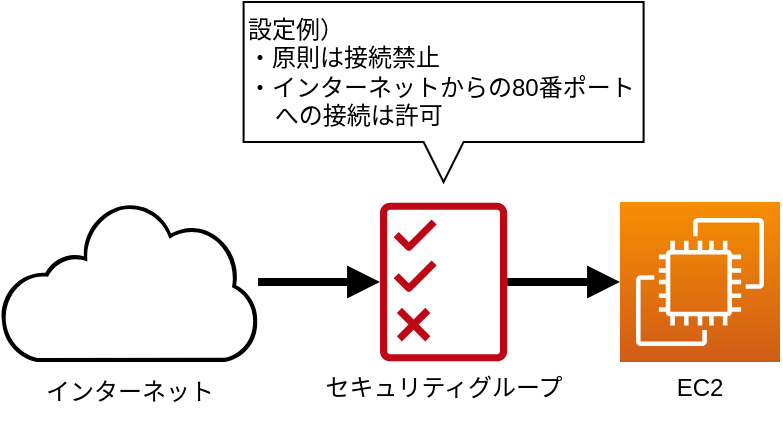 <mxfile version="16.0.0" type="device" pages="2"><diagram id="HohJUpVVDJTu2kTBGfe3" name="inbound"><mxGraphModel dx="934" dy="825" grid="1" gridSize="10" guides="1" tooltips="1" connect="1" arrows="1" fold="1" page="1" pageScale="1" pageWidth="500" pageHeight="300" math="0" shadow="0"><root><mxCell id="0"/><mxCell id="1" parent="0"/><mxCell id="7N7p3FnPZsRlD-uXLQ9X-1" value="" style="sketch=0;points=[[0,0,0],[0.25,0,0],[0.5,0,0],[0.75,0,0],[1,0,0],[0,1,0],[0.25,1,0],[0.5,1,0],[0.75,1,0],[1,1,0],[0,0.25,0],[0,0.5,0],[0,0.75,0],[1,0.25,0],[1,0.5,0],[1,0.75,0]];outlineConnect=0;fontColor=#232F3E;gradientColor=#F78E04;gradientDirection=north;fillColor=#D05C17;strokeColor=#ffffff;dashed=0;verticalLabelPosition=bottom;verticalAlign=top;align=center;html=1;fontSize=12;fontStyle=0;aspect=fixed;shape=mxgraph.aws4.resourceIcon;resIcon=mxgraph.aws4.ec2;" parent="1" vertex="1"><mxGeometry x="340" y="140" width="80" height="80" as="geometry"/></mxCell><mxCell id="7N7p3FnPZsRlD-uXLQ9X-2" value="EC2" style="text;html=1;strokeColor=none;fillColor=none;align=center;verticalAlign=middle;whiteSpace=wrap;rounded=0;" parent="1" vertex="1"><mxGeometry x="340" y="218" width="80" height="30" as="geometry"/></mxCell><mxCell id="7N7p3FnPZsRlD-uXLQ9X-10" style="edgeStyle=orthogonalEdgeStyle;rounded=0;orthogonalLoop=1;jettySize=auto;html=1;entryX=0;entryY=0.5;entryDx=0;entryDy=0;entryPerimeter=0;strokeWidth=4;endArrow=block;endFill=1;" parent="1" source="7N7p3FnPZsRlD-uXLQ9X-3" target="7N7p3FnPZsRlD-uXLQ9X-1" edge="1"><mxGeometry relative="1" as="geometry"/></mxCell><mxCell id="7N7p3FnPZsRlD-uXLQ9X-3" value="" style="sketch=0;outlineConnect=0;fontColor=#232F3E;gradientColor=none;fillColor=#BF0816;strokeColor=none;dashed=0;verticalLabelPosition=bottom;verticalAlign=top;align=center;html=1;fontSize=12;fontStyle=0;aspect=fixed;pointerEvents=1;shape=mxgraph.aws4.permissions;" parent="1" vertex="1"><mxGeometry x="220" y="140" width="63.59" height="80" as="geometry"/></mxCell><mxCell id="7N7p3FnPZsRlD-uXLQ9X-9" style="edgeStyle=orthogonalEdgeStyle;rounded=0;orthogonalLoop=1;jettySize=auto;html=1;strokeWidth=4;endArrow=block;endFill=1;" parent="1" source="7N7p3FnPZsRlD-uXLQ9X-6" target="7N7p3FnPZsRlD-uXLQ9X-3" edge="1"><mxGeometry relative="1" as="geometry"/></mxCell><mxCell id="7N7p3FnPZsRlD-uXLQ9X-6" value="" style="sketch=0;aspect=fixed;pointerEvents=1;shadow=0;dashed=0;html=1;strokeColor=none;labelPosition=center;verticalLabelPosition=bottom;verticalAlign=top;align=center;fillColor=#000000;shape=mxgraph.mscae.enterprise.internet_hollow" parent="1" vertex="1"><mxGeometry x="30" y="140" width="129.03" height="80" as="geometry"/></mxCell><mxCell id="7N7p3FnPZsRlD-uXLQ9X-7" value="インターネット" style="text;html=1;strokeColor=none;fillColor=none;align=center;verticalAlign=middle;whiteSpace=wrap;rounded=0;" parent="1" vertex="1"><mxGeometry x="30" y="220" width="130" height="30" as="geometry"/></mxCell><mxCell id="7N7p3FnPZsRlD-uXLQ9X-8" value="セキュリティグループ" style="text;html=1;strokeColor=none;fillColor=none;align=center;verticalAlign=middle;whiteSpace=wrap;rounded=0;" parent="1" vertex="1"><mxGeometry x="186.8" y="218" width="130" height="30" as="geometry"/></mxCell><mxCell id="n2AuhjMomNTuC16riMfX-1" value="設定例）&lt;br&gt;・原則は接続禁止&lt;br&gt;・インターネットからの80番ポート&lt;br&gt;&amp;nbsp; &amp;nbsp; への接続は許可" style="shape=callout;whiteSpace=wrap;perimeter=calloutPerimeter;align=left;size=20;position=0.45;html=1;position2=0.5;base=20;" vertex="1" parent="1"><mxGeometry x="151.8" y="40" width="200" height="90" as="geometry"/></mxCell></root></mxGraphModel></diagram><diagram name="outbound" id="KD-VGLPkY5BB-4yVN0HK"><mxGraphModel dx="934" dy="825" grid="1" gridSize="10" guides="1" tooltips="1" connect="1" arrows="1" fold="1" page="1" pageScale="1" pageWidth="500" pageHeight="300" math="0" shadow="0"><root><mxCell id="I5ab1N79TRsshCe2v_pD-0"/><mxCell id="I5ab1N79TRsshCe2v_pD-1" parent="I5ab1N79TRsshCe2v_pD-0"/><mxCell id="I5ab1N79TRsshCe2v_pD-11" style="edgeStyle=orthogonalEdgeStyle;rounded=0;orthogonalLoop=1;jettySize=auto;html=1;endArrow=block;endFill=1;strokeWidth=4;" edge="1" parent="I5ab1N79TRsshCe2v_pD-1" source="I5ab1N79TRsshCe2v_pD-2" target="I5ab1N79TRsshCe2v_pD-5"><mxGeometry relative="1" as="geometry"/></mxCell><mxCell id="I5ab1N79TRsshCe2v_pD-2" value="" style="sketch=0;points=[[0,0,0],[0.25,0,0],[0.5,0,0],[0.75,0,0],[1,0,0],[0,1,0],[0.25,1,0],[0.5,1,0],[0.75,1,0],[1,1,0],[0,0.25,0],[0,0.5,0],[0,0.75,0],[1,0.25,0],[1,0.5,0],[1,0.75,0]];outlineConnect=0;fontColor=#232F3E;gradientColor=#F78E04;gradientDirection=north;fillColor=#D05C17;strokeColor=#ffffff;dashed=0;verticalLabelPosition=bottom;verticalAlign=top;align=center;html=1;fontSize=12;fontStyle=0;aspect=fixed;shape=mxgraph.aws4.resourceIcon;resIcon=mxgraph.aws4.ec2;" vertex="1" parent="I5ab1N79TRsshCe2v_pD-1"><mxGeometry x="340" y="140" width="80" height="80" as="geometry"/></mxCell><mxCell id="I5ab1N79TRsshCe2v_pD-3" value="EC2" style="text;html=1;strokeColor=none;fillColor=none;align=center;verticalAlign=middle;whiteSpace=wrap;rounded=0;" vertex="1" parent="I5ab1N79TRsshCe2v_pD-1"><mxGeometry x="340" y="218" width="80" height="30" as="geometry"/></mxCell><mxCell id="I5ab1N79TRsshCe2v_pD-12" style="edgeStyle=orthogonalEdgeStyle;rounded=0;orthogonalLoop=1;jettySize=auto;html=1;strokeWidth=4;endArrow=block;endFill=1;" edge="1" parent="I5ab1N79TRsshCe2v_pD-1" source="I5ab1N79TRsshCe2v_pD-5" target="I5ab1N79TRsshCe2v_pD-7"><mxGeometry relative="1" as="geometry"/></mxCell><mxCell id="I5ab1N79TRsshCe2v_pD-5" value="" style="sketch=0;outlineConnect=0;fontColor=#232F3E;gradientColor=none;fillColor=#BF0816;strokeColor=none;dashed=0;verticalLabelPosition=bottom;verticalAlign=top;align=center;html=1;fontSize=12;fontStyle=0;aspect=fixed;pointerEvents=1;shape=mxgraph.aws4.permissions;" vertex="1" parent="I5ab1N79TRsshCe2v_pD-1"><mxGeometry x="220" y="140" width="63.59" height="80" as="geometry"/></mxCell><mxCell id="I5ab1N79TRsshCe2v_pD-7" value="" style="sketch=0;aspect=fixed;pointerEvents=1;shadow=0;dashed=0;html=1;strokeColor=none;labelPosition=center;verticalLabelPosition=bottom;verticalAlign=top;align=center;fillColor=#000000;shape=mxgraph.mscae.enterprise.internet_hollow" vertex="1" parent="I5ab1N79TRsshCe2v_pD-1"><mxGeometry x="30" y="140" width="129.03" height="80" as="geometry"/></mxCell><mxCell id="I5ab1N79TRsshCe2v_pD-8" value="インターネット" style="text;html=1;strokeColor=none;fillColor=none;align=center;verticalAlign=middle;whiteSpace=wrap;rounded=0;" vertex="1" parent="I5ab1N79TRsshCe2v_pD-1"><mxGeometry x="30" y="220" width="130" height="30" as="geometry"/></mxCell><mxCell id="I5ab1N79TRsshCe2v_pD-9" value="セキュリティグループ" style="text;html=1;strokeColor=none;fillColor=none;align=center;verticalAlign=middle;whiteSpace=wrap;rounded=0;" vertex="1" parent="I5ab1N79TRsshCe2v_pD-1"><mxGeometry x="186.8" y="218" width="130" height="30" as="geometry"/></mxCell><mxCell id="I5ab1N79TRsshCe2v_pD-10" value="設定例）&lt;br&gt;・インターネット接続の制限なし" style="shape=callout;whiteSpace=wrap;perimeter=calloutPerimeter;align=left;size=20;position=0.45;html=1;position2=0.5;base=20;" vertex="1" parent="I5ab1N79TRsshCe2v_pD-1"><mxGeometry x="151.8" y="40" width="200" height="90" as="geometry"/></mxCell></root></mxGraphModel></diagram></mxfile>